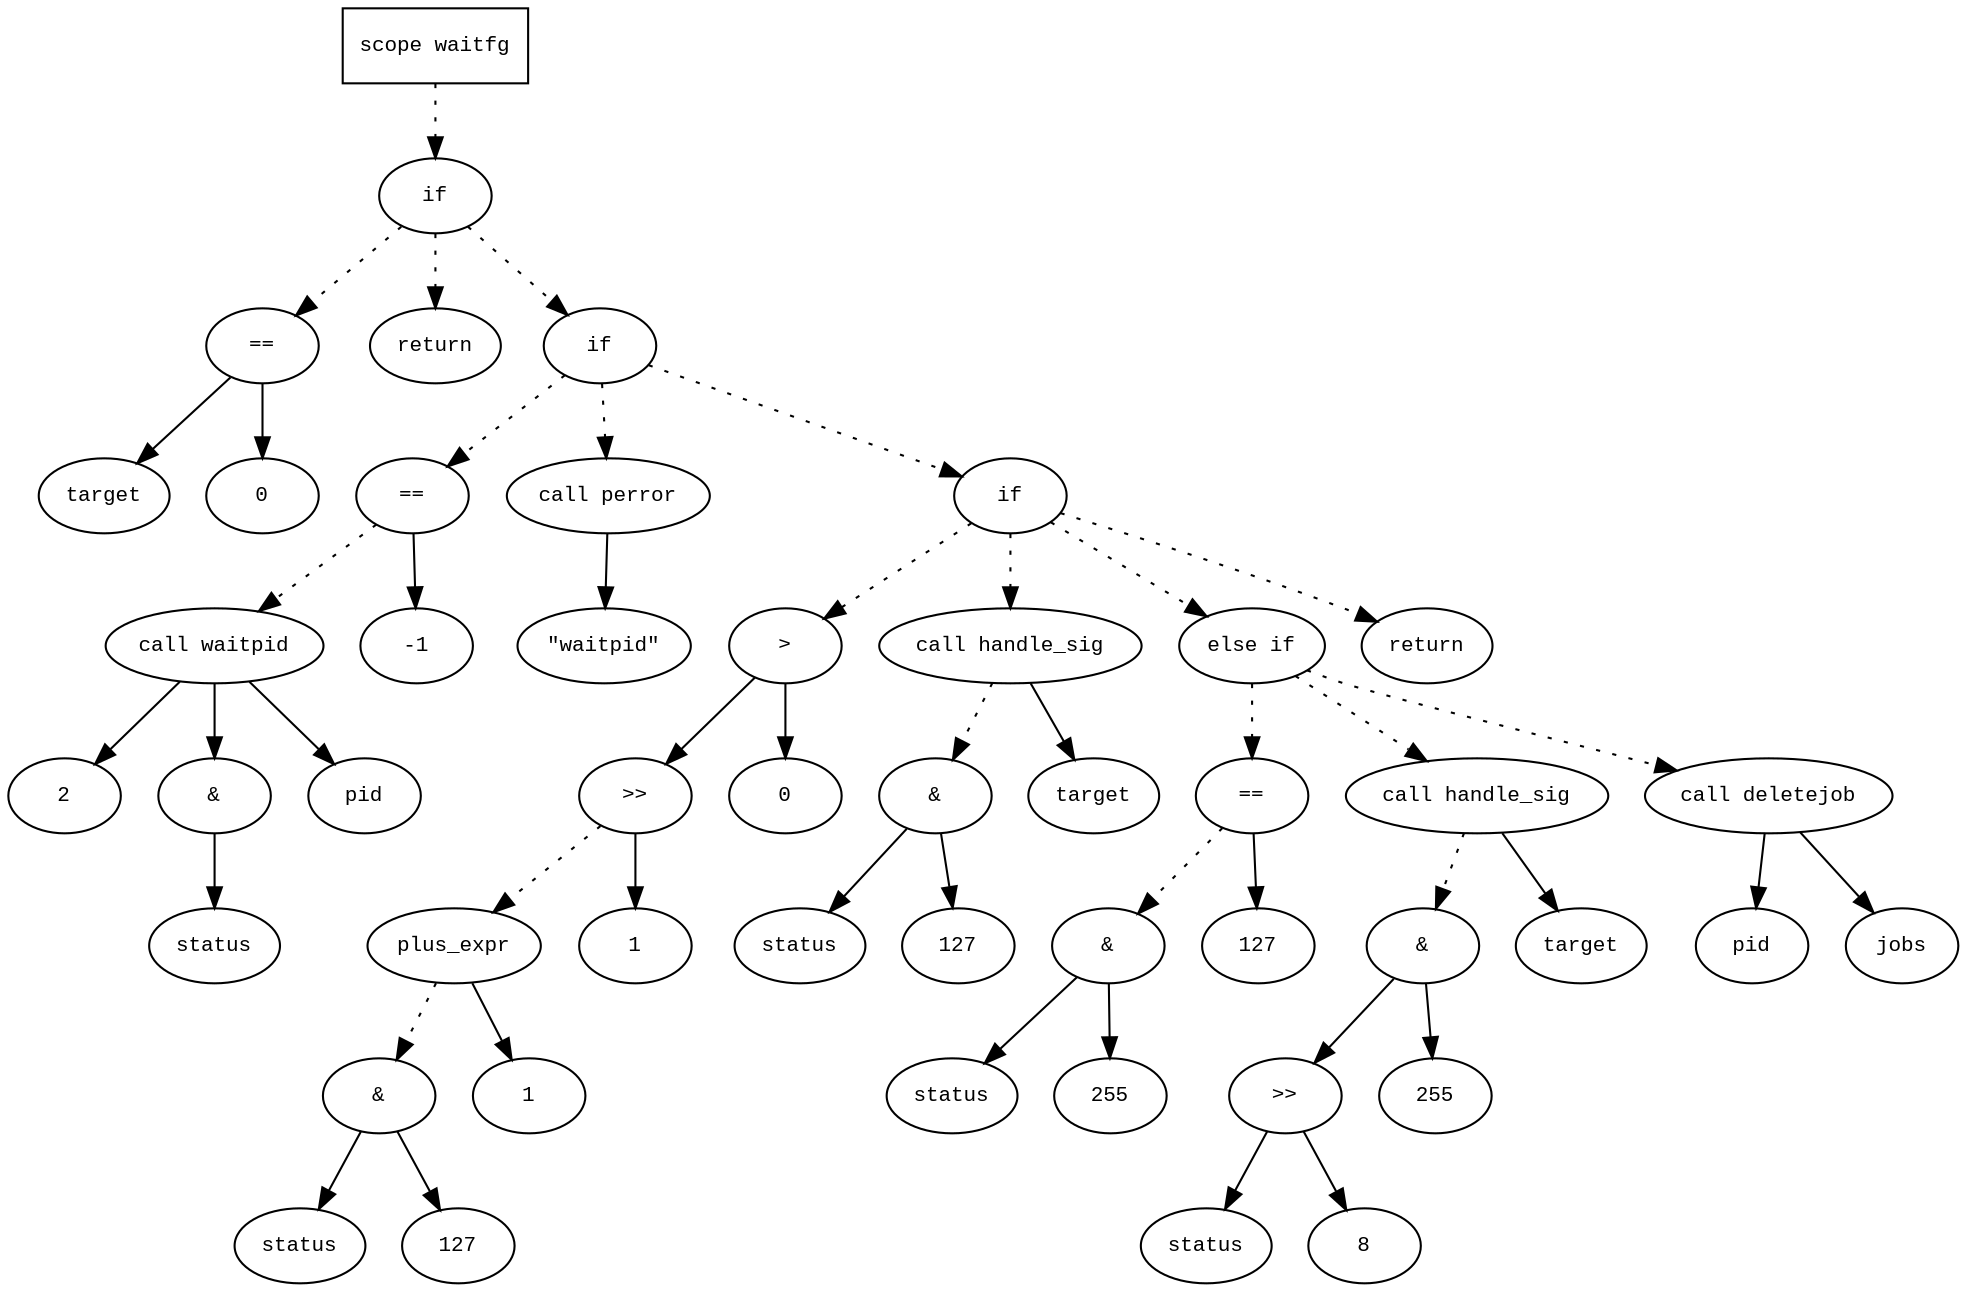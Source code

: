 digraph AST {
  graph [fontname="Times New Roman",fontsize=10];
  node  [fontname="Courier New",fontsize=10];
  edge  [fontname="Times New Roman",fontsize=10];

  node1 [label="scope waitfg",shape=box];
  node2 [label="if",shape=ellipse];
  node1 -> node2 [style=dotted];
  node3 [label="==",shape=ellipse];
  node4 [label="target",shape=ellipse];
  node3 -> node4;
  node5 [label="0",shape=ellipse];
  node3 -> node5;
  node2 -> node3 [style=dotted];
  node6 [label="return",shape=ellipse];
  node2 -> node6 [style=dotted];
  node7 [label="if",shape=ellipse];
  node2 -> node7 [style=dotted];
  node8 [label="==",shape=ellipse];
  node9 [label="call waitpid",shape=ellipse];
  node10 [label="2",shape=ellipse];
  node9 -> node10;
  node11 [label="&",shape=ellipse];
  node9 -> node11;
  node12 [label="status",shape=ellipse];
  node11 -> node12;
  node13 [label="pid",shape=ellipse];
  node9 -> node13;
  node8 -> node9 [style=dotted];
  node14 [label="-1",shape=ellipse];
  node8 -> node14;
  node7 -> node8 [style=dotted];
  node15 [label="call perror",shape=ellipse];
  node16 [label="\"waitpid\"",shape=ellipse];
  node15 -> node16;
  node7 -> node15 [style=dotted];
  node17 [label="if",shape=ellipse];
  node7 -> node17 [style=dotted];
  node18 [label=">",shape=ellipse];
  node19 [label=">>",shape=ellipse];
  node20 [label="plus_expr",shape=ellipse];
  node21 [label="&",shape=ellipse];
  node22 [label="status",shape=ellipse];
  node21 -> node22;
  node23 [label="127",shape=ellipse];
  node21 -> node23;
  node20 -> node21 [style=dotted];
  node24 [label="1",shape=ellipse];
  node20 -> node24;
  node19 -> node20 [style=dotted];
  node25 [label="1",shape=ellipse];
  node19 -> node25;
  node18 -> node19;
  node26 [label="0",shape=ellipse];
  node18 -> node26;
  node17 -> node18 [style=dotted];
  node27 [label="call handle_sig",shape=ellipse];
  node28 [label="&",shape=ellipse];
  node29 [label="status",shape=ellipse];
  node28 -> node29;
  node30 [label="127",shape=ellipse];
  node28 -> node30;
  node27 -> node28 [style=dotted];
  node31 [label="target",shape=ellipse];
  node27 -> node31;
  node17 -> node27 [style=dotted];
  node32 [label="else if",shape=ellipse];
  node17 -> node32 [style=dotted];
  node33 [label="==",shape=ellipse];
  node34 [label="&",shape=ellipse];
  node35 [label="status",shape=ellipse];
  node34 -> node35;
  node36 [label="255",shape=ellipse];
  node34 -> node36;
  node33 -> node34 [style=dotted];
  node37 [label="127",shape=ellipse];
  node33 -> node37;
  node32 -> node33 [style=dotted];
  node38 [label="call handle_sig",shape=ellipse];
  node39 [label="&",shape=ellipse];
  node40 [label=">>",shape=ellipse];
  node41 [label="status",shape=ellipse];
  node40 -> node41;
  node42 [label="8",shape=ellipse];
  node40 -> node42;
  node39 -> node40;
  node43 [label="255",shape=ellipse];
  node39 -> node43;
  node38 -> node39 [style=dotted];
  node44 [label="target",shape=ellipse];
  node38 -> node44;
  node32 -> node38 [style=dotted];
  node45 [label="call deletejob",shape=ellipse];
  node46 [label="pid",shape=ellipse];
  node45 -> node46;
  node47 [label="jobs",shape=ellipse];
  node45 -> node47;
  node32 -> node45 [style=dotted];
  node48 [label="return",shape=ellipse];
  node17 -> node48 [style=dotted];
} 